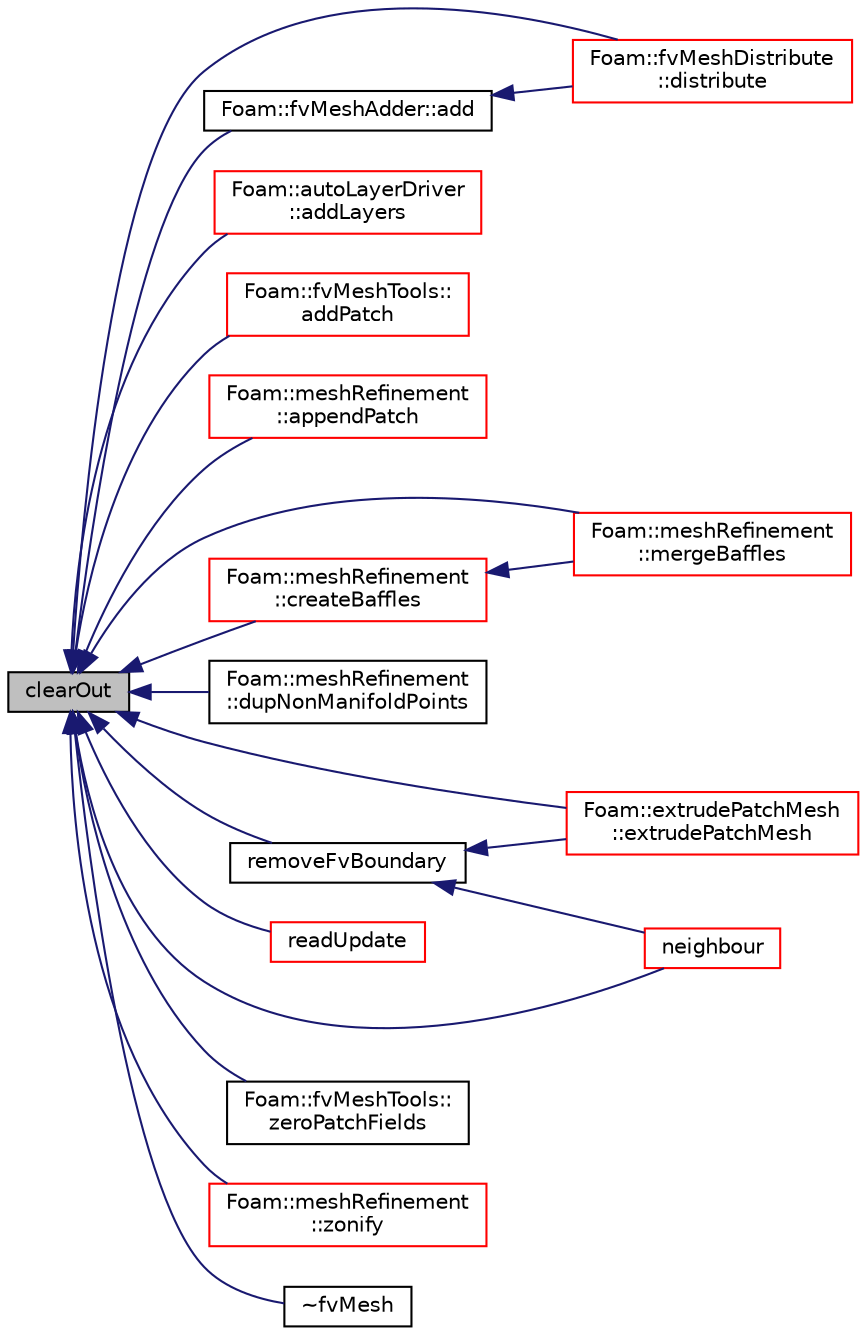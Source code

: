 digraph "clearOut"
{
  bgcolor="transparent";
  edge [fontname="Helvetica",fontsize="10",labelfontname="Helvetica",labelfontsize="10"];
  node [fontname="Helvetica",fontsize="10",shape=record];
  rankdir="LR";
  Node1 [label="clearOut",height=0.2,width=0.4,color="black", fillcolor="grey75", style="filled", fontcolor="black"];
  Node1 -> Node2 [dir="back",color="midnightblue",fontsize="10",style="solid",fontname="Helvetica"];
  Node2 [label="Foam::fvMeshAdder::add",height=0.2,width=0.4,color="black",URL="$a00877.html#a279c8df949a7489a89a5f2c600e2e3ed",tooltip="Inplace add mesh to fvMesh. Maps all stored fields. Returns map. "];
  Node2 -> Node3 [dir="back",color="midnightblue",fontsize="10",style="solid",fontname="Helvetica"];
  Node3 [label="Foam::fvMeshDistribute\l::distribute",height=0.2,width=0.4,color="red",URL="$a00878.html#acb11a389cf765470aea69d37a526cf1f",tooltip="Send cells to neighbours according to distribution. "];
  Node1 -> Node4 [dir="back",color="midnightblue",fontsize="10",style="solid",fontname="Helvetica"];
  Node4 [label="Foam::autoLayerDriver\l::addLayers",height=0.2,width=0.4,color="red",URL="$a00085.html#a2654851d1ffedc26e8ff1424f7097ba6",tooltip="Add cell layers. "];
  Node1 -> Node5 [dir="back",color="midnightblue",fontsize="10",style="solid",fontname="Helvetica"];
  Node5 [label="Foam::fvMeshTools::\laddPatch",height=0.2,width=0.4,color="red",URL="$a00882.html#a590f160ae7ad17fa6394045ac077b9bf",tooltip="Add patch. Inserts patch before all processor patches. "];
  Node1 -> Node6 [dir="back",color="midnightblue",fontsize="10",style="solid",fontname="Helvetica"];
  Node6 [label="Foam::meshRefinement\l::appendPatch",height=0.2,width=0.4,color="red",URL="$a01470.html#afe45e132b7f6aa140c47d16ee3bc3cd5",tooltip="Helper:append patch to end of mesh. "];
  Node1 -> Node7 [dir="back",color="midnightblue",fontsize="10",style="solid",fontname="Helvetica"];
  Node7 [label="Foam::meshRefinement\l::createBaffles",height=0.2,width=0.4,color="red",URL="$a01470.html#adf59ba1ba1060862e3274059692eea57",tooltip="Create baffle for every internal face where ownPatch != -1. "];
  Node7 -> Node8 [dir="back",color="midnightblue",fontsize="10",style="solid",fontname="Helvetica"];
  Node8 [label="Foam::meshRefinement\l::mergeBaffles",height=0.2,width=0.4,color="red",URL="$a01470.html#aa959f1ef1377d3a4eaac5ff099280e50",tooltip="Merge baffles. Gets pairs of faces. "];
  Node1 -> Node3 [dir="back",color="midnightblue",fontsize="10",style="solid",fontname="Helvetica"];
  Node1 -> Node9 [dir="back",color="midnightblue",fontsize="10",style="solid",fontname="Helvetica"];
  Node9 [label="Foam::meshRefinement\l::dupNonManifoldPoints",height=0.2,width=0.4,color="black",URL="$a01470.html#a9dbc8bd1d38070053486014e911d03a1",tooltip="Find boundary points that connect to more than one cell. "];
  Node1 -> Node10 [dir="back",color="midnightblue",fontsize="10",style="solid",fontname="Helvetica"];
  Node10 [label="Foam::extrudePatchMesh\l::extrudePatchMesh",height=0.2,width=0.4,color="red",URL="$a00713.html#ada5aee048de4d025b44660aca99d21a6",tooltip="Construct from mesh, patch and dictionary. "];
  Node1 -> Node8 [dir="back",color="midnightblue",fontsize="10",style="solid",fontname="Helvetica"];
  Node1 -> Node11 [dir="back",color="midnightblue",fontsize="10",style="solid",fontname="Helvetica"];
  Node11 [label="neighbour",height=0.2,width=0.4,color="red",URL="$a00876.html#a942a1cffef163625ee3408ae1f057dec",tooltip="Internal face neighbour. "];
  Node1 -> Node12 [dir="back",color="midnightblue",fontsize="10",style="solid",fontname="Helvetica"];
  Node12 [label="readUpdate",height=0.2,width=0.4,color="red",URL="$a00876.html#a9d298b9dbcdbe96c85e7ea556233a8c2",tooltip="Update the mesh based on the mesh files saved in time. "];
  Node1 -> Node13 [dir="back",color="midnightblue",fontsize="10",style="solid",fontname="Helvetica"];
  Node13 [label="removeFvBoundary",height=0.2,width=0.4,color="black",URL="$a00876.html#ac0182771afe06e7f2d7d52a627a0e16f",tooltip="Remove boundary patches. Warning: fvPatchFields hold ref to. "];
  Node13 -> Node10 [dir="back",color="midnightblue",fontsize="10",style="solid",fontname="Helvetica"];
  Node13 -> Node11 [dir="back",color="midnightblue",fontsize="10",style="solid",fontname="Helvetica"];
  Node1 -> Node14 [dir="back",color="midnightblue",fontsize="10",style="solid",fontname="Helvetica"];
  Node14 [label="Foam::fvMeshTools::\lzeroPatchFields",height=0.2,width=0.4,color="black",URL="$a00882.html#a0a472e7f70e44cca96e2b8390de2354e",tooltip="Change patchField to zero on registered fields. "];
  Node1 -> Node15 [dir="back",color="midnightblue",fontsize="10",style="solid",fontname="Helvetica"];
  Node15 [label="Foam::meshRefinement\l::zonify",height=0.2,width=0.4,color="red",URL="$a01470.html#a90cf965dfe02eb20f11a4a8c6035747f",tooltip="Put faces/cells into zones according to surface specification. "];
  Node1 -> Node16 [dir="back",color="midnightblue",fontsize="10",style="solid",fontname="Helvetica"];
  Node16 [label="~fvMesh",height=0.2,width=0.4,color="black",URL="$a00876.html#a536cfe06fb411fe5bb3d5be0a44eb380",tooltip="Destructor. "];
}
